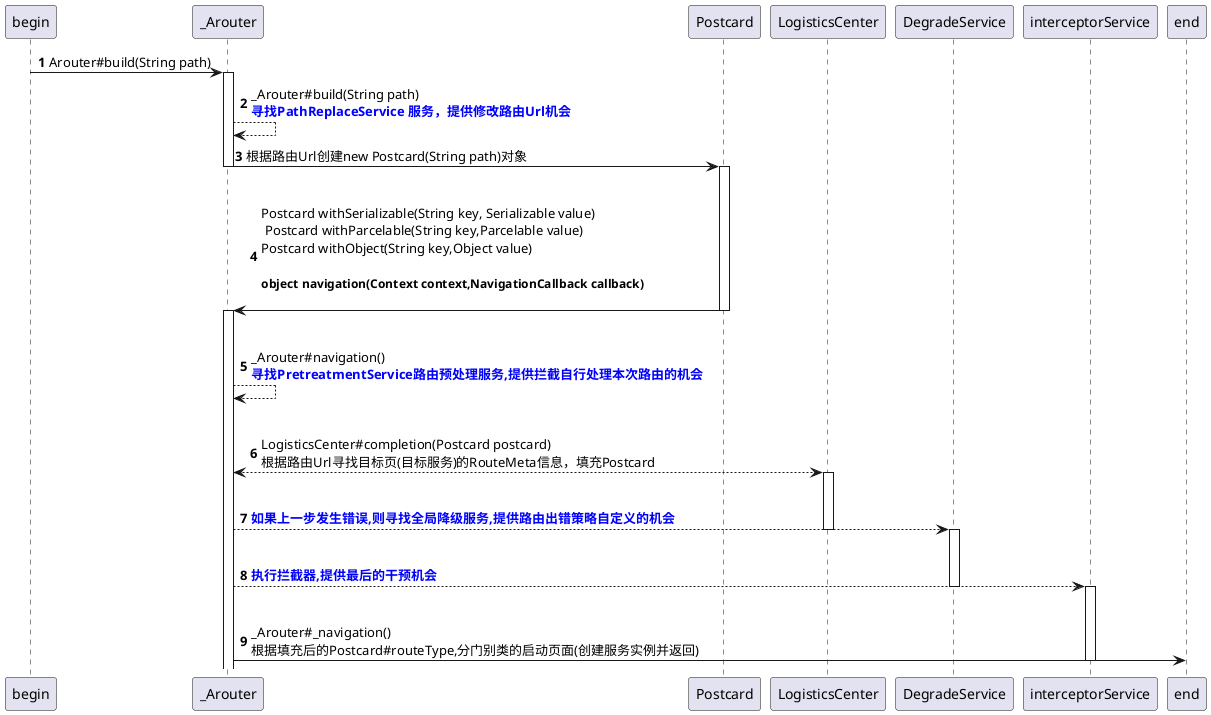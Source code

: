 @startuml
autonumber
begin ->_Arouter:Arouter#build(String path)
activate _Arouter
_Arouter ----> _Arouter:_Arouter#build(String path)\n<font color=blue><b>寻找PathReplaceService 服务，提供修改路由Url机会
_Arouter->Postcard: 根据路由Url创建new Postcard(String path)对象
deactivate _Arouter
activate Postcard
|||
Postcard -> _Arouter:Postcard withSerializable(String key, Serializable value)\n Postcard withParcelable(String key,Parcelable value)\nPostcard withObject(String key,Object value)\n\n<font color=black size=12><b>object navigation(Context context,NavigationCallback callback)\n
deactivate Postcard
activate _Arouter
|||
_Arouter-->_Arouter:_Arouter#navigation()\n<font color=blue><b>寻找PretreatmentService路由预处理服务,提供拦截自行处理本次路由的机会
|||
_Arouter<-->LogisticsCenter:LogisticsCenter#completion(Postcard postcard)\n根据路由Url寻找目标页(目标服务)的RouteMeta信息，填充Postcard
activate LogisticsCenter
|||
_Arouter-->DegradeService:<font color=blue><b>如果上一步发生错误,则寻找全局降级服务,提供路由出错策略自定义的机会
deactivate LogisticsCenter
activate DegradeService
|||
_Arouter-->interceptorService:<font color=blue><b>执行拦截器,提供最后的干预机会
deactivate DegradeService
activate interceptorService
|||
_Arouter->end:_Arouter#_navigation()\n根据填充后的Postcard#routeType,分门别类的启动页面(创建服务实例并返回)
deactivate interceptorService
@enduml